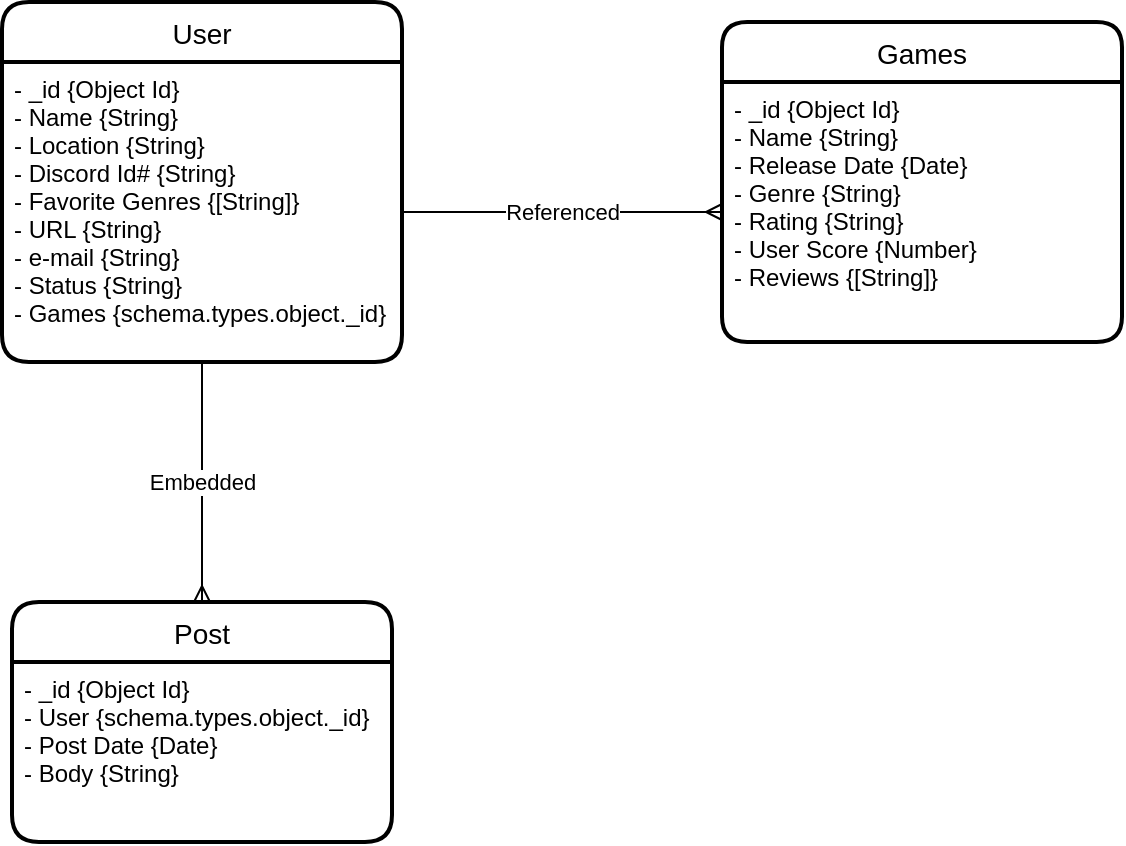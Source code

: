 <mxfile version="16.2.6" type="github">
  <diagram id="R2lEEEUBdFMjLlhIrx00" name="Page-1">
    <mxGraphModel dx="1422" dy="762" grid="1" gridSize="10" guides="1" tooltips="1" connect="1" arrows="1" fold="1" page="1" pageScale="1" pageWidth="850" pageHeight="1100" math="0" shadow="0" extFonts="Permanent Marker^https://fonts.googleapis.com/css?family=Permanent+Marker">
      <root>
        <mxCell id="0" />
        <mxCell id="1" parent="0" />
        <mxCell id="QznAec2zTXJdikByjwvT-8" value="Games" style="swimlane;childLayout=stackLayout;horizontal=1;startSize=30;horizontalStack=0;rounded=1;fontSize=14;fontStyle=0;strokeWidth=2;resizeParent=0;resizeLast=1;shadow=0;dashed=0;align=center;arcSize=14;" vertex="1" parent="1">
          <mxGeometry x="530" y="290" width="200" height="160" as="geometry" />
        </mxCell>
        <mxCell id="QznAec2zTXJdikByjwvT-16" value="- _id {Object Id}&#xa;- Name {String}&#xa;- Release Date {Date}&#xa;- Genre {String}&#xa;- Rating {String}&#xa;- User Score {Number}&#xa;- Reviews {[String]}" style="align=left;strokeColor=none;fillColor=none;spacingLeft=4;fontSize=12;verticalAlign=top;resizable=0;rotatable=0;part=1;" vertex="1" parent="QznAec2zTXJdikByjwvT-8">
          <mxGeometry y="30" width="200" height="130" as="geometry" />
        </mxCell>
        <mxCell id="QznAec2zTXJdikByjwvT-13" value="User" style="swimlane;childLayout=stackLayout;horizontal=1;startSize=30;horizontalStack=0;rounded=1;fontSize=14;fontStyle=0;strokeWidth=2;resizeParent=0;resizeLast=1;shadow=0;dashed=0;align=center;" vertex="1" parent="1">
          <mxGeometry x="170" y="280" width="200" height="180" as="geometry" />
        </mxCell>
        <mxCell id="QznAec2zTXJdikByjwvT-14" value="- _id {Object Id}&#xa;- Name {String}&#xa;- Location {String}&#xa;- Discord Id# {String}&#xa;- Favorite Genres {[String]}&#xa;- URL {String}&#xa;- e-mail {String}&#xa;- Status {String}&#xa;- Games {schema.types.object._id}" style="align=left;strokeColor=none;fillColor=none;spacingLeft=4;fontSize=12;verticalAlign=top;resizable=0;rotatable=0;part=1;" vertex="1" parent="QznAec2zTXJdikByjwvT-13">
          <mxGeometry y="30" width="200" height="150" as="geometry" />
        </mxCell>
        <mxCell id="QznAec2zTXJdikByjwvT-27" value="Embedded" style="edgeStyle=orthogonalEdgeStyle;rounded=0;orthogonalLoop=1;jettySize=auto;html=1;exitX=0.5;exitY=1;exitDx=0;exitDy=0;endArrow=ERmany;endFill=0;entryX=0.5;entryY=0;entryDx=0;entryDy=0;" edge="1" parent="1" source="QznAec2zTXJdikByjwvT-14" target="QznAec2zTXJdikByjwvT-29">
          <mxGeometry relative="1" as="geometry">
            <mxPoint x="270" y="580" as="targetPoint" />
          </mxGeometry>
        </mxCell>
        <mxCell id="QznAec2zTXJdikByjwvT-29" value="Post" style="swimlane;childLayout=stackLayout;horizontal=1;startSize=30;horizontalStack=0;rounded=1;fontSize=14;fontStyle=0;strokeWidth=2;resizeParent=0;resizeLast=1;shadow=0;dashed=0;align=center;" vertex="1" parent="1">
          <mxGeometry x="175" y="580" width="190" height="120" as="geometry" />
        </mxCell>
        <mxCell id="QznAec2zTXJdikByjwvT-30" value="- _id {Object Id}&#xa;- User {schema.types.object._id}&#xa;- Post Date {Date}&#xa;- Body {String}" style="align=left;strokeColor=none;fillColor=none;spacingLeft=4;fontSize=12;verticalAlign=top;resizable=0;rotatable=0;part=1;" vertex="1" parent="QznAec2zTXJdikByjwvT-29">
          <mxGeometry y="30" width="190" height="90" as="geometry" />
        </mxCell>
        <mxCell id="QznAec2zTXJdikByjwvT-31" value="Referenced" style="edgeStyle=orthogonalEdgeStyle;rounded=0;orthogonalLoop=1;jettySize=auto;html=1;exitX=1;exitY=0.5;exitDx=0;exitDy=0;entryX=0;entryY=0.5;entryDx=0;entryDy=0;endArrow=ERmany;endFill=0;" edge="1" parent="1" source="QznAec2zTXJdikByjwvT-14" target="QznAec2zTXJdikByjwvT-16">
          <mxGeometry relative="1" as="geometry" />
        </mxCell>
      </root>
    </mxGraphModel>
  </diagram>
</mxfile>
